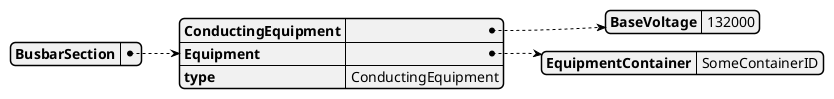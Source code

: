 @startjson
{
  "BusbarSection": {
    "ConductingEquipment": {
      "BaseVoltage": "132000"
    },
    "Equipment": {
      "EquipmentContainer": "SomeContainerID"
    },
    "type": "ConductingEquipment"
  }
}
@endjson
